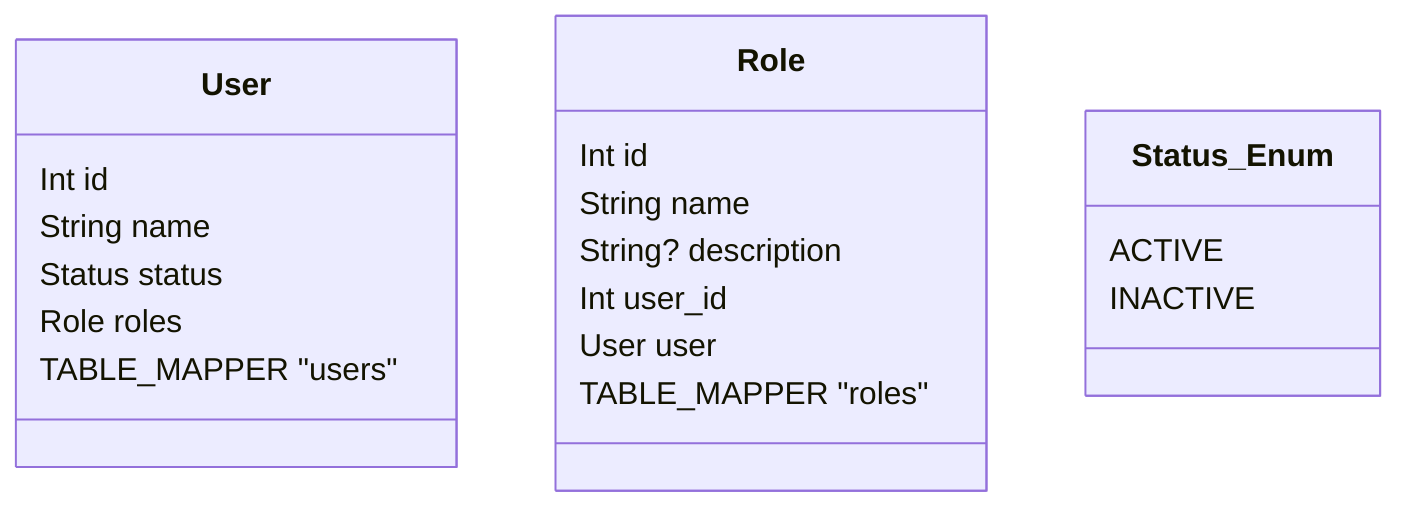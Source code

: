 classDiagram
	class User {
		Int id
		String name
		Status status
		Role roles
		TABLE_MAPPER "users"
	}
	class Role {
		Int id
		String name
		String? description
		Int user_id
		User user
		TABLE_MAPPER "roles"
	}
	class Status_Enum {
		ACTIVE
		INACTIVE
	}